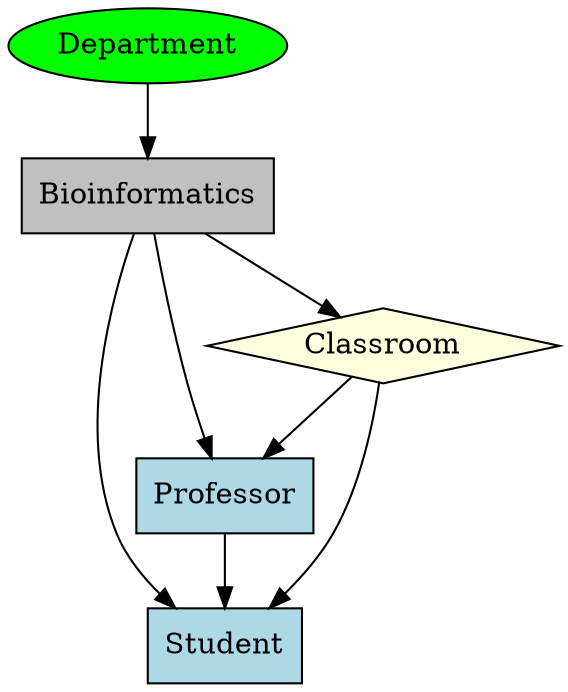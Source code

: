 digraph department{ 
    rankdir=TB; //Left-to-right layout
    node [shape=box, style=filled,fillcolor=lightblue]; //Node style

    Department [label="Department", shape=ellipse, fillcolor=green];
    Bioinformatics [label="Bioinformatics", shape=box, fillcolor=grey];
    Professor [label="Professor",shape=box];
    Student [label="Student",shape=box];
    Classroom [label="Classroom",shape=diamond, fillcolor=lightyellow];

// Edges
 Department -> Bioinformatics;
 Bioinformatics -> Classroom;
 Bioinformatics -> Professor;
 Bioinformatics -> Student;
 Classroom -> Professor;
 Classroom -> Student;
 Professor -> Student;
}